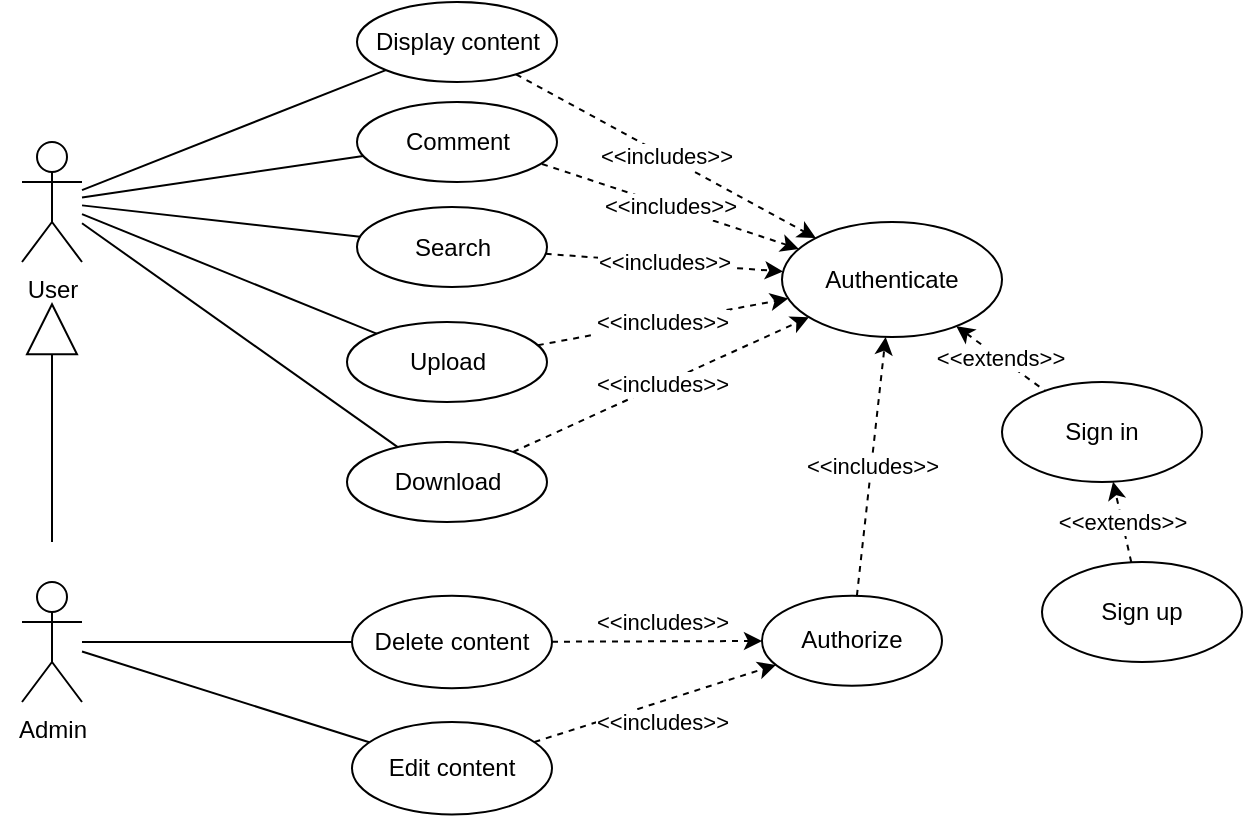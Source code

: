 <mxfile version="15.4.1" type="device"><diagram name="Page-1" id="b5b7bab2-c9e2-2cf4-8b2a-24fd1a2a6d21"><mxGraphModel dx="1289" dy="690" grid="1" gridSize="10" guides="1" tooltips="1" connect="1" arrows="1" fold="1" page="1" pageScale="1" pageWidth="827" pageHeight="1169" background="none" math="0" shadow="0"><root><mxCell id="0"/><mxCell id="1" parent="0"/><mxCell id="rvDVKJAAgMVG1Lq4iDqN-12" style="rounded=0;orthogonalLoop=1;jettySize=auto;html=1;endArrow=none;endFill=0;" parent="1" source="rvDVKJAAgMVG1Lq4iDqN-1" target="rvDVKJAAgMVG1Lq4iDqN-9" edge="1"><mxGeometry relative="1" as="geometry"><mxPoint x="253.673" y="713.982" as="targetPoint"/></mxGeometry></mxCell><mxCell id="rvDVKJAAgMVG1Lq4iDqN-1" value="User" style="shape=umlActor;verticalLabelPosition=bottom;verticalAlign=top;html=1;outlineConnect=0;gradientColor=#ffffff;gradientDirection=radial;" parent="1" vertex="1"><mxGeometry x="90" y="710" width="30" height="60" as="geometry"/></mxCell><mxCell id="rvDVKJAAgMVG1Lq4iDqN-2" value="Search" style="ellipse;whiteSpace=wrap;html=1;" parent="1" vertex="1"><mxGeometry x="257.5" y="742.5" width="95" height="40" as="geometry"/></mxCell><mxCell id="rvDVKJAAgMVG1Lq4iDqN-8" value="Upload" style="ellipse;whiteSpace=wrap;html=1;" parent="1" vertex="1"><mxGeometry x="252.5" y="800" width="100" height="40" as="geometry"/></mxCell><mxCell id="rvDVKJAAgMVG1Lq4iDqN-9" value="Comment" style="ellipse;whiteSpace=wrap;html=1;" parent="1" vertex="1"><mxGeometry x="257.5" y="690" width="100" height="40" as="geometry"/></mxCell><mxCell id="rvDVKJAAgMVG1Lq4iDqN-22" value="Authenticate" style="ellipse;whiteSpace=wrap;html=1;gradientColor=#ffffff;gradientDirection=radial;" parent="1" vertex="1"><mxGeometry x="470" y="750" width="110" height="57.5" as="geometry"/></mxCell><mxCell id="rvDVKJAAgMVG1Lq4iDqN-26" value="&amp;lt;&amp;lt;includes&amp;gt;&amp;gt;" style="edgeStyle=none;rounded=0;orthogonalLoop=1;jettySize=auto;html=1;endArrow=classic;endFill=1;dashed=1;" parent="1" source="rvDVKJAAgMVG1Lq4iDqN-23" target="rvDVKJAAgMVG1Lq4iDqN-22" edge="1"><mxGeometry relative="1" as="geometry"/></mxCell><mxCell id="rvDVKJAAgMVG1Lq4iDqN-23" value="Authorize" style="ellipse;whiteSpace=wrap;html=1;gradientColor=#ffffff;gradientDirection=radial;" parent="1" vertex="1"><mxGeometry x="460" y="936.88" width="90" height="45" as="geometry"/></mxCell><mxCell id="rvDVKJAAgMVG1Lq4iDqN-35" value="&lt;div&gt;Sign in&lt;/div&gt;" style="ellipse;whiteSpace=wrap;html=1;gradientColor=#ffffff;gradientDirection=radial;" parent="1" vertex="1"><mxGeometry x="580" y="830" width="100" height="50" as="geometry"/></mxCell><mxCell id="rvDVKJAAgMVG1Lq4iDqN-37" value="&amp;lt;&amp;lt;extends&amp;gt;&amp;gt;" style="edgeStyle=none;rounded=0;orthogonalLoop=1;jettySize=auto;html=1;endArrow=none;endFill=0;dashed=1;startArrow=classic;startFill=1;" parent="1" source="rvDVKJAAgMVG1Lq4iDqN-22" target="rvDVKJAAgMVG1Lq4iDqN-35" edge="1"><mxGeometry relative="1" as="geometry"><mxPoint x="361" y="670" as="sourcePoint"/><mxPoint x="495.771" y="706.623" as="targetPoint"/></mxGeometry></mxCell><mxCell id="rvDVKJAAgMVG1Lq4iDqN-40" value="&amp;lt;&amp;lt;extends&amp;gt;&amp;gt;" style="edgeStyle=none;rounded=0;orthogonalLoop=1;jettySize=auto;html=1;startArrow=none;startFill=0;endArrow=classic;endFill=1;dashed=1;" parent="1" source="rvDVKJAAgMVG1Lq4iDqN-39" target="rvDVKJAAgMVG1Lq4iDqN-35" edge="1"><mxGeometry relative="1" as="geometry"/></mxCell><mxCell id="rvDVKJAAgMVG1Lq4iDqN-39" value="Sign up" style="ellipse;whiteSpace=wrap;html=1;gradientColor=#ffffff;gradientDirection=radial;" parent="1" vertex="1"><mxGeometry x="600" y="920" width="100" height="50" as="geometry"/></mxCell><mxCell id="rvDVKJAAgMVG1Lq4iDqN-44" style="edgeStyle=none;rounded=0;orthogonalLoop=1;jettySize=auto;html=1;startArrow=none;startFill=0;endArrow=none;endFill=0;" parent="1" source="rvDVKJAAgMVG1Lq4iDqN-2" target="rvDVKJAAgMVG1Lq4iDqN-1" edge="1"><mxGeometry relative="1" as="geometry"><mxPoint x="247.903" y="761.983" as="sourcePoint"/></mxGeometry></mxCell><mxCell id="rvDVKJAAgMVG1Lq4iDqN-48" value="&amp;lt;&amp;lt;includes&amp;gt;&amp;gt;" style="edgeStyle=none;rounded=0;orthogonalLoop=1;jettySize=auto;html=1;endArrow=classic;endFill=1;dashed=1;exitX=0.925;exitY=0.775;exitDx=0;exitDy=0;exitPerimeter=0;" parent="1" source="rvDVKJAAgMVG1Lq4iDqN-9" target="rvDVKJAAgMVG1Lq4iDqN-22" edge="1"><mxGeometry relative="1" as="geometry"><mxPoint x="365" y="770.625" as="sourcePoint"/><mxPoint x="584.491" y="816.718" as="targetPoint"/></mxGeometry></mxCell><mxCell id="rvDVKJAAgMVG1Lq4iDqN-50" value="&amp;lt;&amp;lt;includes&amp;gt;&amp;gt;" style="rounded=0;orthogonalLoop=1;jettySize=auto;html=1;startArrow=none;startFill=0;endArrow=classic;endFill=1;dashed=1;" parent="1" source="rvDVKJAAgMVG1Lq4iDqN-49" target="rvDVKJAAgMVG1Lq4iDqN-23" edge="1"><mxGeometry x="0.049" y="10" relative="1" as="geometry"><mxPoint as="offset"/></mxGeometry></mxCell><mxCell id="rvDVKJAAgMVG1Lq4iDqN-52" style="rounded=0;orthogonalLoop=1;jettySize=auto;html=1;startArrow=none;startFill=0;endArrow=none;endFill=0;" parent="1" source="rvDVKJAAgMVG1Lq4iDqN-49" target="rvDVKJAAgMVG1Lq4iDqN-20" edge="1"><mxGeometry relative="1" as="geometry"/></mxCell><mxCell id="rvDVKJAAgMVG1Lq4iDqN-49" value="Delete content" style="ellipse;whiteSpace=wrap;html=1;gradientColor=#ffffff;gradientDirection=radial;" parent="1" vertex="1"><mxGeometry x="255" y="936.88" width="100" height="46.25" as="geometry"/></mxCell><mxCell id="ZQiZUWfmP18iiezlOmzB-2" style="edgeStyle=orthogonalEdgeStyle;rounded=0;orthogonalLoop=1;jettySize=auto;html=1;endArrow=block;endFill=0;endSize=24;startSize=11;" edge="1" parent="1"><mxGeometry relative="1" as="geometry"><mxPoint x="105" y="910" as="sourcePoint"/><mxPoint x="105" y="790" as="targetPoint"/></mxGeometry></mxCell><mxCell id="rvDVKJAAgMVG1Lq4iDqN-20" value="Admin" style="shape=umlActor;verticalLabelPosition=bottom;verticalAlign=top;html=1;outlineConnect=0;gradientColor=#ffffff;gradientDirection=radial;" parent="1" vertex="1"><mxGeometry x="90" y="930.01" width="30" height="60" as="geometry"/></mxCell><mxCell id="ZQiZUWfmP18iiezlOmzB-4" value="&amp;lt;&amp;lt;includes&amp;gt;&amp;gt;" style="edgeStyle=none;rounded=0;orthogonalLoop=1;jettySize=auto;html=1;endArrow=classic;endFill=1;dashed=1;" edge="1" parent="1" source="rvDVKJAAgMVG1Lq4iDqN-2" target="rvDVKJAAgMVG1Lq4iDqN-22"><mxGeometry relative="1" as="geometry"><mxPoint x="360" y="731" as="sourcePoint"/><mxPoint x="612.52" y="772.647" as="targetPoint"/></mxGeometry></mxCell><mxCell id="ZQiZUWfmP18iiezlOmzB-5" value="&amp;lt;&amp;lt;includes&amp;gt;&amp;gt;" style="edgeStyle=none;rounded=0;orthogonalLoop=1;jettySize=auto;html=1;endArrow=classic;endFill=1;dashed=1;" edge="1" parent="1" source="rvDVKJAAgMVG1Lq4iDqN-8" target="rvDVKJAAgMVG1Lq4iDqN-22"><mxGeometry relative="1" as="geometry"><mxPoint x="370" y="741" as="sourcePoint"/><mxPoint x="622.52" y="782.647" as="targetPoint"/></mxGeometry></mxCell><mxCell id="ZQiZUWfmP18iiezlOmzB-6" value="Download" style="ellipse;whiteSpace=wrap;html=1;" vertex="1" parent="1"><mxGeometry x="252.5" y="860" width="100" height="40" as="geometry"/></mxCell><mxCell id="ZQiZUWfmP18iiezlOmzB-7" style="edgeStyle=none;rounded=0;orthogonalLoop=1;jettySize=auto;html=1;startArrow=none;startFill=0;endArrow=none;endFill=0;" edge="1" parent="1" source="rvDVKJAAgMVG1Lq4iDqN-8" target="rvDVKJAAgMVG1Lq4iDqN-1"><mxGeometry relative="1" as="geometry"><mxPoint x="268.992" y="767.526" as="sourcePoint"/><mxPoint x="130" y="751.688" as="targetPoint"/></mxGeometry></mxCell><mxCell id="ZQiZUWfmP18iiezlOmzB-8" style="edgeStyle=none;rounded=0;orthogonalLoop=1;jettySize=auto;html=1;startArrow=none;startFill=0;endArrow=none;endFill=0;" edge="1" parent="1" source="ZQiZUWfmP18iiezlOmzB-6" target="rvDVKJAAgMVG1Lq4iDqN-1"><mxGeometry relative="1" as="geometry"><mxPoint x="278.992" y="777.526" as="sourcePoint"/><mxPoint x="140" y="761.688" as="targetPoint"/></mxGeometry></mxCell><mxCell id="ZQiZUWfmP18iiezlOmzB-9" value="&amp;lt;&amp;lt;includes&amp;gt;&amp;gt;" style="edgeStyle=none;rounded=0;orthogonalLoop=1;jettySize=auto;html=1;endArrow=classic;endFill=1;dashed=1;" edge="1" parent="1" source="ZQiZUWfmP18iiezlOmzB-6" target="rvDVKJAAgMVG1Lq4iDqN-22"><mxGeometry relative="1" as="geometry"><mxPoint x="362.5" y="830" as="sourcePoint"/><mxPoint x="610.99" y="794.993" as="targetPoint"/></mxGeometry></mxCell><mxCell id="ZQiZUWfmP18iiezlOmzB-10" value="Edit content" style="ellipse;whiteSpace=wrap;html=1;gradientColor=#ffffff;gradientDirection=radial;" vertex="1" parent="1"><mxGeometry x="255" y="1000" width="100" height="46.25" as="geometry"/></mxCell><mxCell id="ZQiZUWfmP18iiezlOmzB-11" style="rounded=0;orthogonalLoop=1;jettySize=auto;html=1;startArrow=none;startFill=0;endArrow=none;endFill=0;" edge="1" parent="1" source="ZQiZUWfmP18iiezlOmzB-10" target="rvDVKJAAgMVG1Lq4iDqN-20"><mxGeometry relative="1" as="geometry"><mxPoint x="265" y="970.005" as="sourcePoint"/><mxPoint x="130" y="970.01" as="targetPoint"/></mxGeometry></mxCell><mxCell id="ZQiZUWfmP18iiezlOmzB-12" value="&amp;lt;&amp;lt;includes&amp;gt;&amp;gt;" style="rounded=0;orthogonalLoop=1;jettySize=auto;html=1;startArrow=none;startFill=0;endArrow=classic;endFill=1;dashed=1;" edge="1" parent="1" source="ZQiZUWfmP18iiezlOmzB-10" target="rvDVKJAAgMVG1Lq4iDqN-23"><mxGeometry x="0.006" y="-10" relative="1" as="geometry"><mxPoint as="offset"/><mxPoint x="365" y="970.005" as="sourcePoint"/><mxPoint x="510" y="970" as="targetPoint"/></mxGeometry></mxCell><mxCell id="ZQiZUWfmP18iiezlOmzB-13" value="Display content" style="ellipse;whiteSpace=wrap;html=1;" vertex="1" parent="1"><mxGeometry x="257.5" y="640" width="100" height="40" as="geometry"/></mxCell><mxCell id="ZQiZUWfmP18iiezlOmzB-14" style="rounded=0;orthogonalLoop=1;jettySize=auto;html=1;endArrow=none;endFill=0;" edge="1" parent="1" source="rvDVKJAAgMVG1Lq4iDqN-1" target="ZQiZUWfmP18iiezlOmzB-13"><mxGeometry relative="1" as="geometry"><mxPoint x="130" y="747.779" as="sourcePoint"/><mxPoint x="270.627" y="726.961" as="targetPoint"/></mxGeometry></mxCell><mxCell id="ZQiZUWfmP18iiezlOmzB-15" value="&amp;lt;&amp;lt;includes&amp;gt;&amp;gt;" style="edgeStyle=none;rounded=0;orthogonalLoop=1;jettySize=auto;html=1;endArrow=classic;endFill=1;dashed=1;" edge="1" parent="1" source="ZQiZUWfmP18iiezlOmzB-13" target="rvDVKJAAgMVG1Lq4iDqN-22"><mxGeometry relative="1" as="geometry"><mxPoint x="360" y="731" as="sourcePoint"/><mxPoint x="488.32" y="773.546" as="targetPoint"/></mxGeometry></mxCell></root></mxGraphModel></diagram></mxfile>